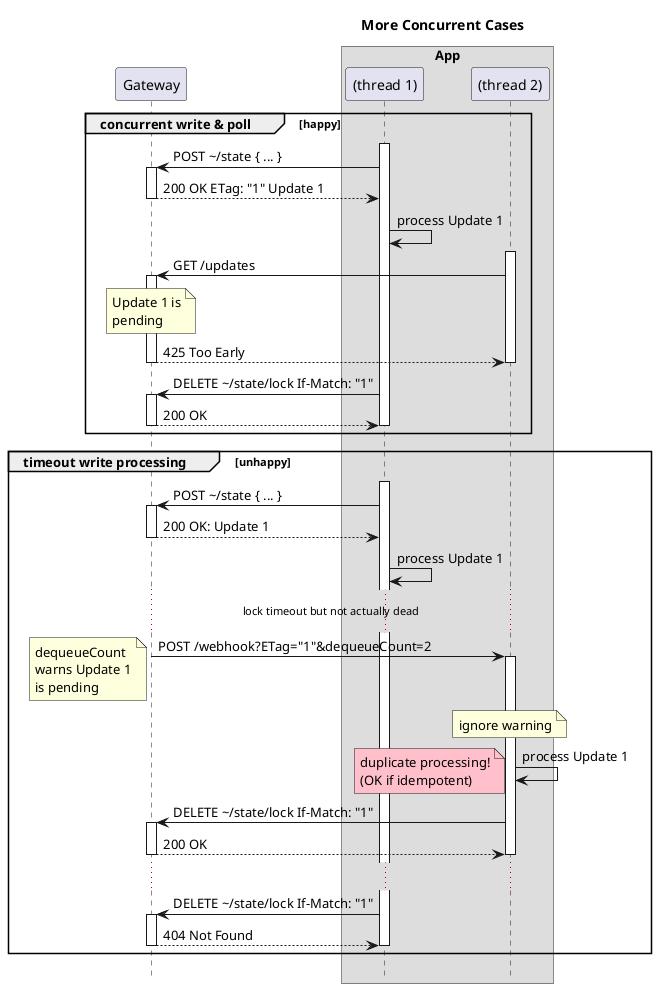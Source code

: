 @startuml
'https://plantuml.com/sequence-diagram
!pragma teoz true
hide footbox

title More Concurrent Cases

participant Gateway as gw
box App
participant "(thread 1)" as app
participant "(thread 2)" as app2
end box

group concurrent write & poll [happy]
activate app
app -> gw ++: POST \~/state { ... }
return 200 OK ETag: "1" Update 1
app -> app: process Update 1
activate app2
app2 -> gw ++: GET /updates
note over gw
Update 1 is
pending
end note
return 425 Too Early
deactivate app2
app -> gw ++: DELETE \~/state/lock If-Match: "1"
return 200 OK
deactivate app
end group

group timeout write processing [unhappy]
activate app
app -> gw ++: POST \~/state { ... }
return 200 OK: Update 1
app -> app: process Update 1
...lock timeout but not actually dead...
gw -> app2 ++: POST /webhook?ETag="1"&dequeueCount=2
note left
dequeueCount
warns Update 1
is pending
end note
note over app2: ignore warning
app2 -> app2: process Update 1
note left #pink
duplicate processing!
(OK if idempotent)
end note
app2 -> gw ++: DELETE \~/state/lock If-Match: "1"
return 200 OK
deactivate app2
...
app -> gw ++: DELETE \~/state/lock If-Match: "1"
return 404 Not Found
deactivate app
end group

@enduml